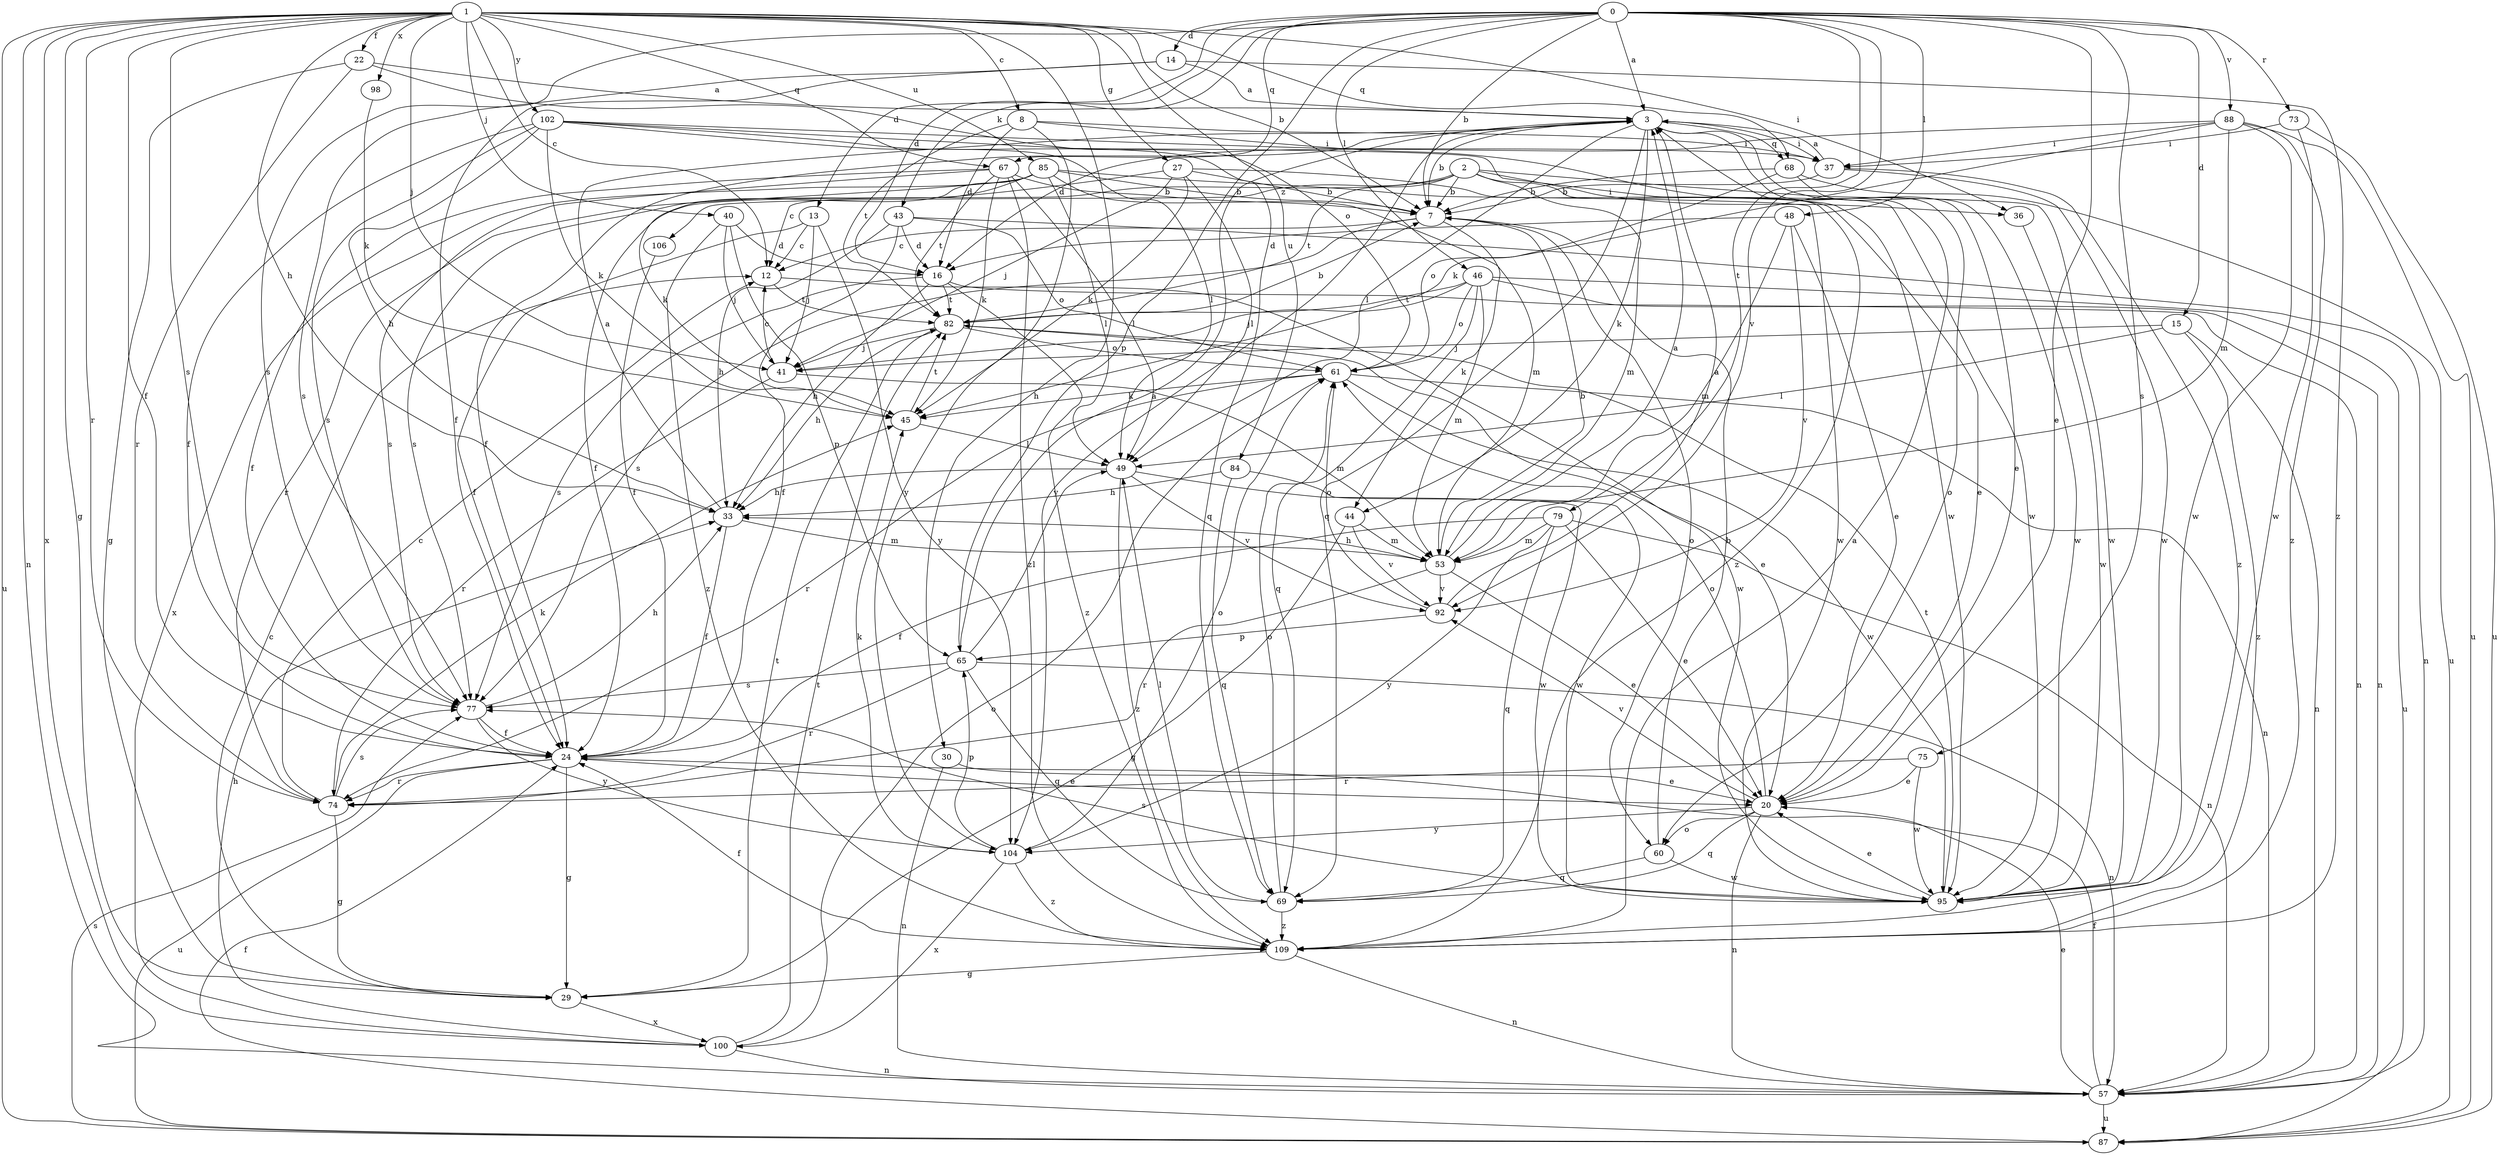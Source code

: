 strict digraph  {
0;
1;
2;
3;
7;
8;
12;
13;
14;
15;
16;
20;
22;
24;
27;
29;
30;
33;
36;
37;
40;
41;
43;
44;
45;
46;
48;
49;
53;
57;
60;
61;
65;
67;
68;
69;
73;
74;
75;
77;
79;
82;
84;
85;
87;
88;
92;
95;
98;
100;
102;
104;
106;
109;
0 -> 3  [label=a];
0 -> 7  [label=b];
0 -> 13  [label=d];
0 -> 14  [label=d];
0 -> 15  [label=d];
0 -> 16  [label=d];
0 -> 20  [label=e];
0 -> 43  [label=k];
0 -> 46  [label=l];
0 -> 48  [label=l];
0 -> 65  [label=p];
0 -> 67  [label=q];
0 -> 73  [label=r];
0 -> 75  [label=s];
0 -> 77  [label=s];
0 -> 79  [label=t];
0 -> 88  [label=v];
0 -> 92  [label=v];
1 -> 7  [label=b];
1 -> 8  [label=c];
1 -> 12  [label=c];
1 -> 22  [label=f];
1 -> 24  [label=f];
1 -> 27  [label=g];
1 -> 29  [label=g];
1 -> 30  [label=h];
1 -> 33  [label=h];
1 -> 36  [label=i];
1 -> 40  [label=j];
1 -> 41  [label=j];
1 -> 57  [label=n];
1 -> 67  [label=q];
1 -> 68  [label=q];
1 -> 74  [label=r];
1 -> 77  [label=s];
1 -> 84  [label=u];
1 -> 85  [label=u];
1 -> 87  [label=u];
1 -> 98  [label=x];
1 -> 100  [label=x];
1 -> 102  [label=y];
2 -> 7  [label=b];
2 -> 24  [label=f];
2 -> 36  [label=i];
2 -> 53  [label=m];
2 -> 82  [label=t];
2 -> 95  [label=w];
2 -> 106  [label=z];
2 -> 109  [label=z];
3 -> 7  [label=b];
3 -> 20  [label=e];
3 -> 24  [label=f];
3 -> 37  [label=i];
3 -> 44  [label=k];
3 -> 49  [label=l];
3 -> 60  [label=o];
3 -> 68  [label=q];
3 -> 69  [label=q];
3 -> 104  [label=y];
7 -> 12  [label=c];
7 -> 44  [label=k];
7 -> 60  [label=o];
7 -> 77  [label=s];
8 -> 16  [label=d];
8 -> 37  [label=i];
8 -> 82  [label=t];
8 -> 95  [label=w];
8 -> 104  [label=y];
12 -> 82  [label=t];
12 -> 95  [label=w];
13 -> 12  [label=c];
13 -> 24  [label=f];
13 -> 41  [label=j];
13 -> 104  [label=y];
14 -> 3  [label=a];
14 -> 24  [label=f];
14 -> 77  [label=s];
14 -> 109  [label=z];
15 -> 41  [label=j];
15 -> 49  [label=l];
15 -> 57  [label=n];
15 -> 109  [label=z];
16 -> 33  [label=h];
16 -> 57  [label=n];
16 -> 77  [label=s];
16 -> 82  [label=t];
16 -> 109  [label=z];
20 -> 57  [label=n];
20 -> 60  [label=o];
20 -> 61  [label=o];
20 -> 69  [label=q];
20 -> 92  [label=v];
20 -> 104  [label=y];
22 -> 3  [label=a];
22 -> 29  [label=g];
22 -> 61  [label=o];
22 -> 74  [label=r];
24 -> 20  [label=e];
24 -> 29  [label=g];
24 -> 74  [label=r];
24 -> 87  [label=u];
27 -> 7  [label=b];
27 -> 20  [label=e];
27 -> 41  [label=j];
27 -> 45  [label=k];
27 -> 49  [label=l];
27 -> 77  [label=s];
29 -> 12  [label=c];
29 -> 82  [label=t];
29 -> 100  [label=x];
30 -> 20  [label=e];
30 -> 57  [label=n];
33 -> 3  [label=a];
33 -> 24  [label=f];
33 -> 53  [label=m];
36 -> 95  [label=w];
37 -> 3  [label=a];
37 -> 7  [label=b];
37 -> 95  [label=w];
37 -> 109  [label=z];
40 -> 16  [label=d];
40 -> 41  [label=j];
40 -> 65  [label=p];
40 -> 109  [label=z];
41 -> 12  [label=c];
41 -> 53  [label=m];
41 -> 74  [label=r];
43 -> 16  [label=d];
43 -> 24  [label=f];
43 -> 33  [label=h];
43 -> 57  [label=n];
43 -> 61  [label=o];
44 -> 29  [label=g];
44 -> 53  [label=m];
44 -> 92  [label=v];
45 -> 49  [label=l];
45 -> 82  [label=t];
46 -> 41  [label=j];
46 -> 53  [label=m];
46 -> 57  [label=n];
46 -> 61  [label=o];
46 -> 69  [label=q];
46 -> 82  [label=t];
46 -> 87  [label=u];
48 -> 16  [label=d];
48 -> 20  [label=e];
48 -> 53  [label=m];
48 -> 92  [label=v];
49 -> 33  [label=h];
49 -> 92  [label=v];
49 -> 95  [label=w];
49 -> 109  [label=z];
53 -> 3  [label=a];
53 -> 7  [label=b];
53 -> 20  [label=e];
53 -> 33  [label=h];
53 -> 74  [label=r];
53 -> 92  [label=v];
57 -> 20  [label=e];
57 -> 24  [label=f];
57 -> 87  [label=u];
60 -> 7  [label=b];
60 -> 69  [label=q];
60 -> 95  [label=w];
61 -> 45  [label=k];
61 -> 57  [label=n];
61 -> 74  [label=r];
61 -> 95  [label=w];
65 -> 3  [label=a];
65 -> 49  [label=l];
65 -> 57  [label=n];
65 -> 69  [label=q];
65 -> 74  [label=r];
65 -> 77  [label=s];
67 -> 7  [label=b];
67 -> 24  [label=f];
67 -> 45  [label=k];
67 -> 49  [label=l];
67 -> 77  [label=s];
67 -> 82  [label=t];
67 -> 109  [label=z];
68 -> 7  [label=b];
68 -> 61  [label=o];
68 -> 87  [label=u];
68 -> 95  [label=w];
69 -> 49  [label=l];
69 -> 61  [label=o];
69 -> 109  [label=z];
73 -> 37  [label=i];
73 -> 87  [label=u];
73 -> 95  [label=w];
74 -> 12  [label=c];
74 -> 29  [label=g];
74 -> 45  [label=k];
74 -> 77  [label=s];
75 -> 20  [label=e];
75 -> 74  [label=r];
75 -> 95  [label=w];
77 -> 24  [label=f];
77 -> 33  [label=h];
77 -> 104  [label=y];
79 -> 20  [label=e];
79 -> 24  [label=f];
79 -> 53  [label=m];
79 -> 57  [label=n];
79 -> 69  [label=q];
79 -> 104  [label=y];
82 -> 7  [label=b];
82 -> 20  [label=e];
82 -> 33  [label=h];
82 -> 41  [label=j];
82 -> 61  [label=o];
84 -> 33  [label=h];
84 -> 69  [label=q];
84 -> 95  [label=w];
85 -> 7  [label=b];
85 -> 12  [label=c];
85 -> 45  [label=k];
85 -> 49  [label=l];
85 -> 53  [label=m];
85 -> 74  [label=r];
85 -> 95  [label=w];
85 -> 100  [label=x];
87 -> 24  [label=f];
87 -> 77  [label=s];
88 -> 16  [label=d];
88 -> 37  [label=i];
88 -> 45  [label=k];
88 -> 53  [label=m];
88 -> 87  [label=u];
88 -> 95  [label=w];
88 -> 109  [label=z];
92 -> 3  [label=a];
92 -> 61  [label=o];
92 -> 65  [label=p];
95 -> 20  [label=e];
95 -> 77  [label=s];
95 -> 82  [label=t];
98 -> 45  [label=k];
100 -> 33  [label=h];
100 -> 57  [label=n];
100 -> 61  [label=o];
100 -> 82  [label=t];
102 -> 24  [label=f];
102 -> 33  [label=h];
102 -> 37  [label=i];
102 -> 45  [label=k];
102 -> 49  [label=l];
102 -> 69  [label=q];
102 -> 77  [label=s];
102 -> 95  [label=w];
104 -> 45  [label=k];
104 -> 61  [label=o];
104 -> 65  [label=p];
104 -> 100  [label=x];
104 -> 109  [label=z];
106 -> 24  [label=f];
109 -> 3  [label=a];
109 -> 24  [label=f];
109 -> 29  [label=g];
109 -> 57  [label=n];
}
